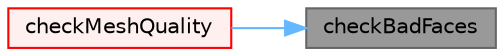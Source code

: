 digraph "checkBadFaces"
{
 // LATEX_PDF_SIZE
  bgcolor="transparent";
  edge [fontname=Helvetica,fontsize=10,labelfontname=Helvetica,labelfontsize=10];
  node [fontname=Helvetica,fontsize=10,shape=box,height=0.2,width=0.4];
  rankdir="RL";
  Node1 [id="Node000001",label="checkBadFaces",height=0.2,width=0.4,color="gray40", fillcolor="grey60", style="filled", fontcolor="black",tooltip=" "];
  Node1 -> Node2 [id="edge1_Node000001_Node000002",dir="back",color="steelblue1",style="solid",tooltip=" "];
  Node2 [id="Node000002",label="checkMeshQuality",height=0.2,width=0.4,color="red", fillcolor="#FFF0F0", style="filled",URL="$classFoam_1_1edgeCollapser.html#a8af737acdbd3a4be107235132c8e061a",tooltip=" "];
}
